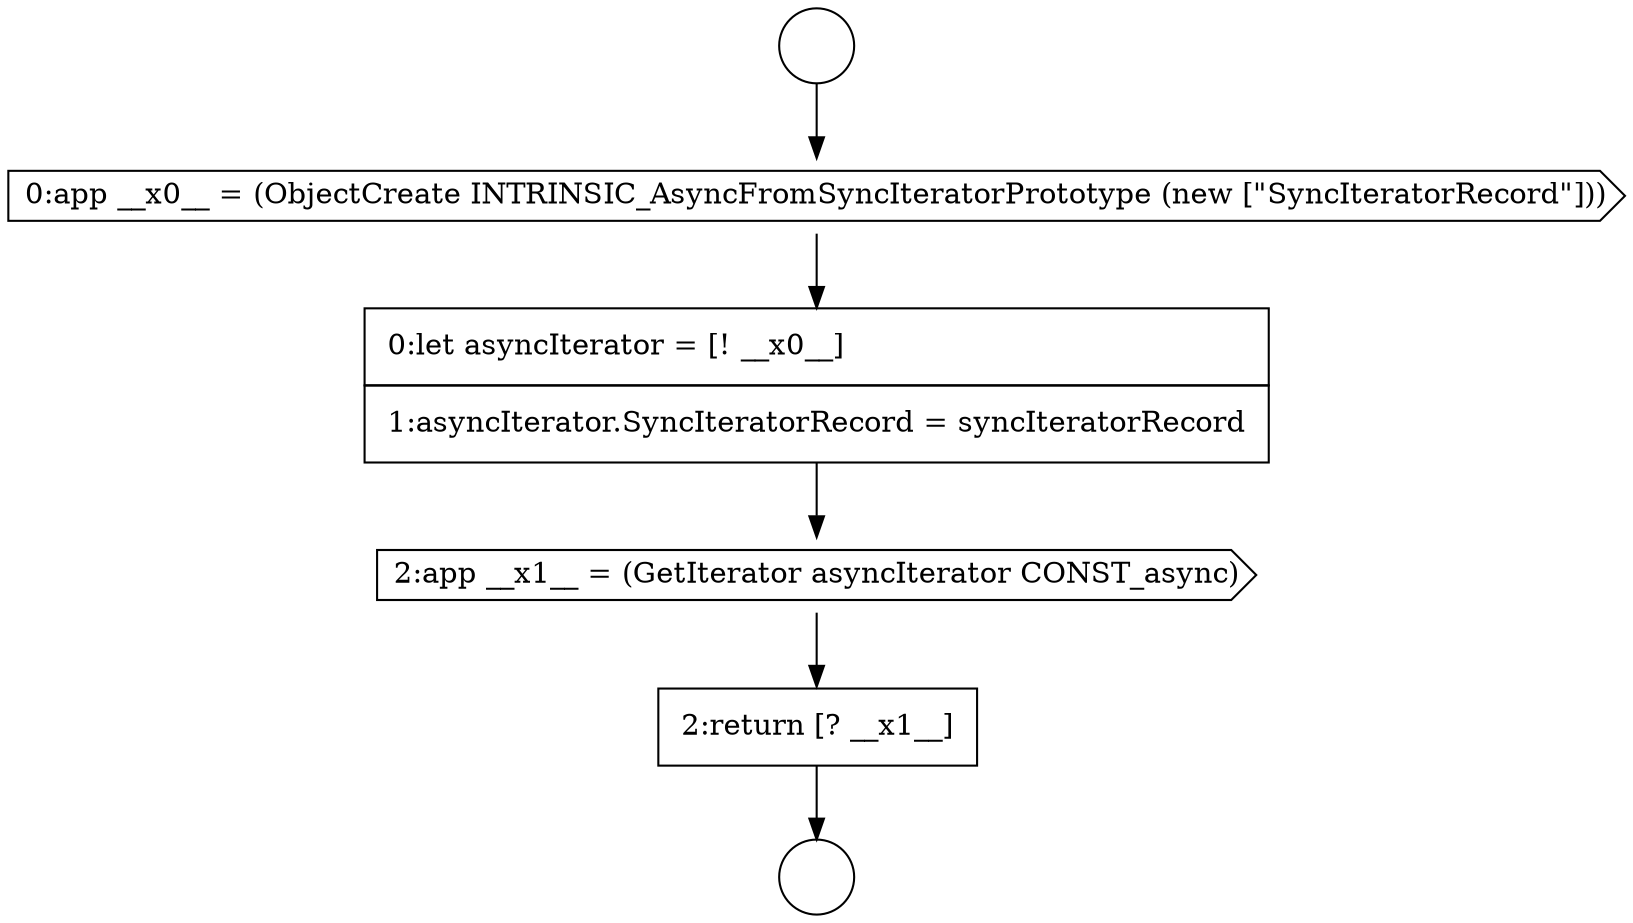 digraph {
  node16957 [shape=circle label=" " color="black" fillcolor="white" style=filled]
  node16958 [shape=cds, label=<<font color="black">0:app __x0__ = (ObjectCreate INTRINSIC_AsyncFromSyncIteratorPrototype (new [&quot;SyncIteratorRecord&quot;]))</font>> color="black" fillcolor="white" style=filled]
  node16959 [shape=none, margin=0, label=<<font color="black">
    <table border="0" cellborder="1" cellspacing="0" cellpadding="10">
      <tr><td align="left">0:let asyncIterator = [! __x0__]</td></tr>
      <tr><td align="left">1:asyncIterator.SyncIteratorRecord = syncIteratorRecord</td></tr>
    </table>
  </font>> color="black" fillcolor="white" style=filled]
  node16960 [shape=cds, label=<<font color="black">2:app __x1__ = (GetIterator asyncIterator CONST_async)</font>> color="black" fillcolor="white" style=filled]
  node16961 [shape=none, margin=0, label=<<font color="black">
    <table border="0" cellborder="1" cellspacing="0" cellpadding="10">
      <tr><td align="left">2:return [? __x1__]</td></tr>
    </table>
  </font>> color="black" fillcolor="white" style=filled]
  node16956 [shape=circle label=" " color="black" fillcolor="white" style=filled]
  node16961 -> node16957 [ color="black"]
  node16959 -> node16960 [ color="black"]
  node16956 -> node16958 [ color="black"]
  node16960 -> node16961 [ color="black"]
  node16958 -> node16959 [ color="black"]
}
